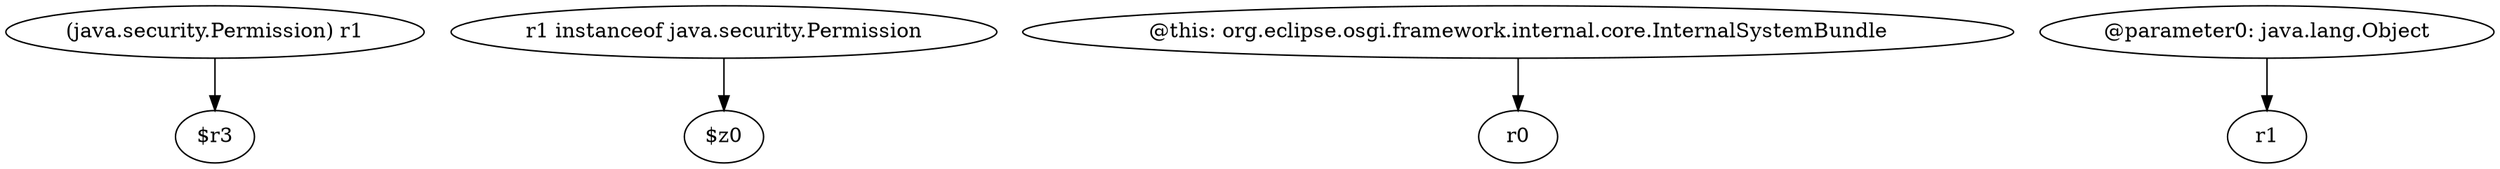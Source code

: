 digraph g {
0[label="(java.security.Permission) r1"]
1[label="$r3"]
0->1[label=""]
2[label="r1 instanceof java.security.Permission"]
3[label="$z0"]
2->3[label=""]
4[label="@this: org.eclipse.osgi.framework.internal.core.InternalSystemBundle"]
5[label="r0"]
4->5[label=""]
6[label="@parameter0: java.lang.Object"]
7[label="r1"]
6->7[label=""]
}